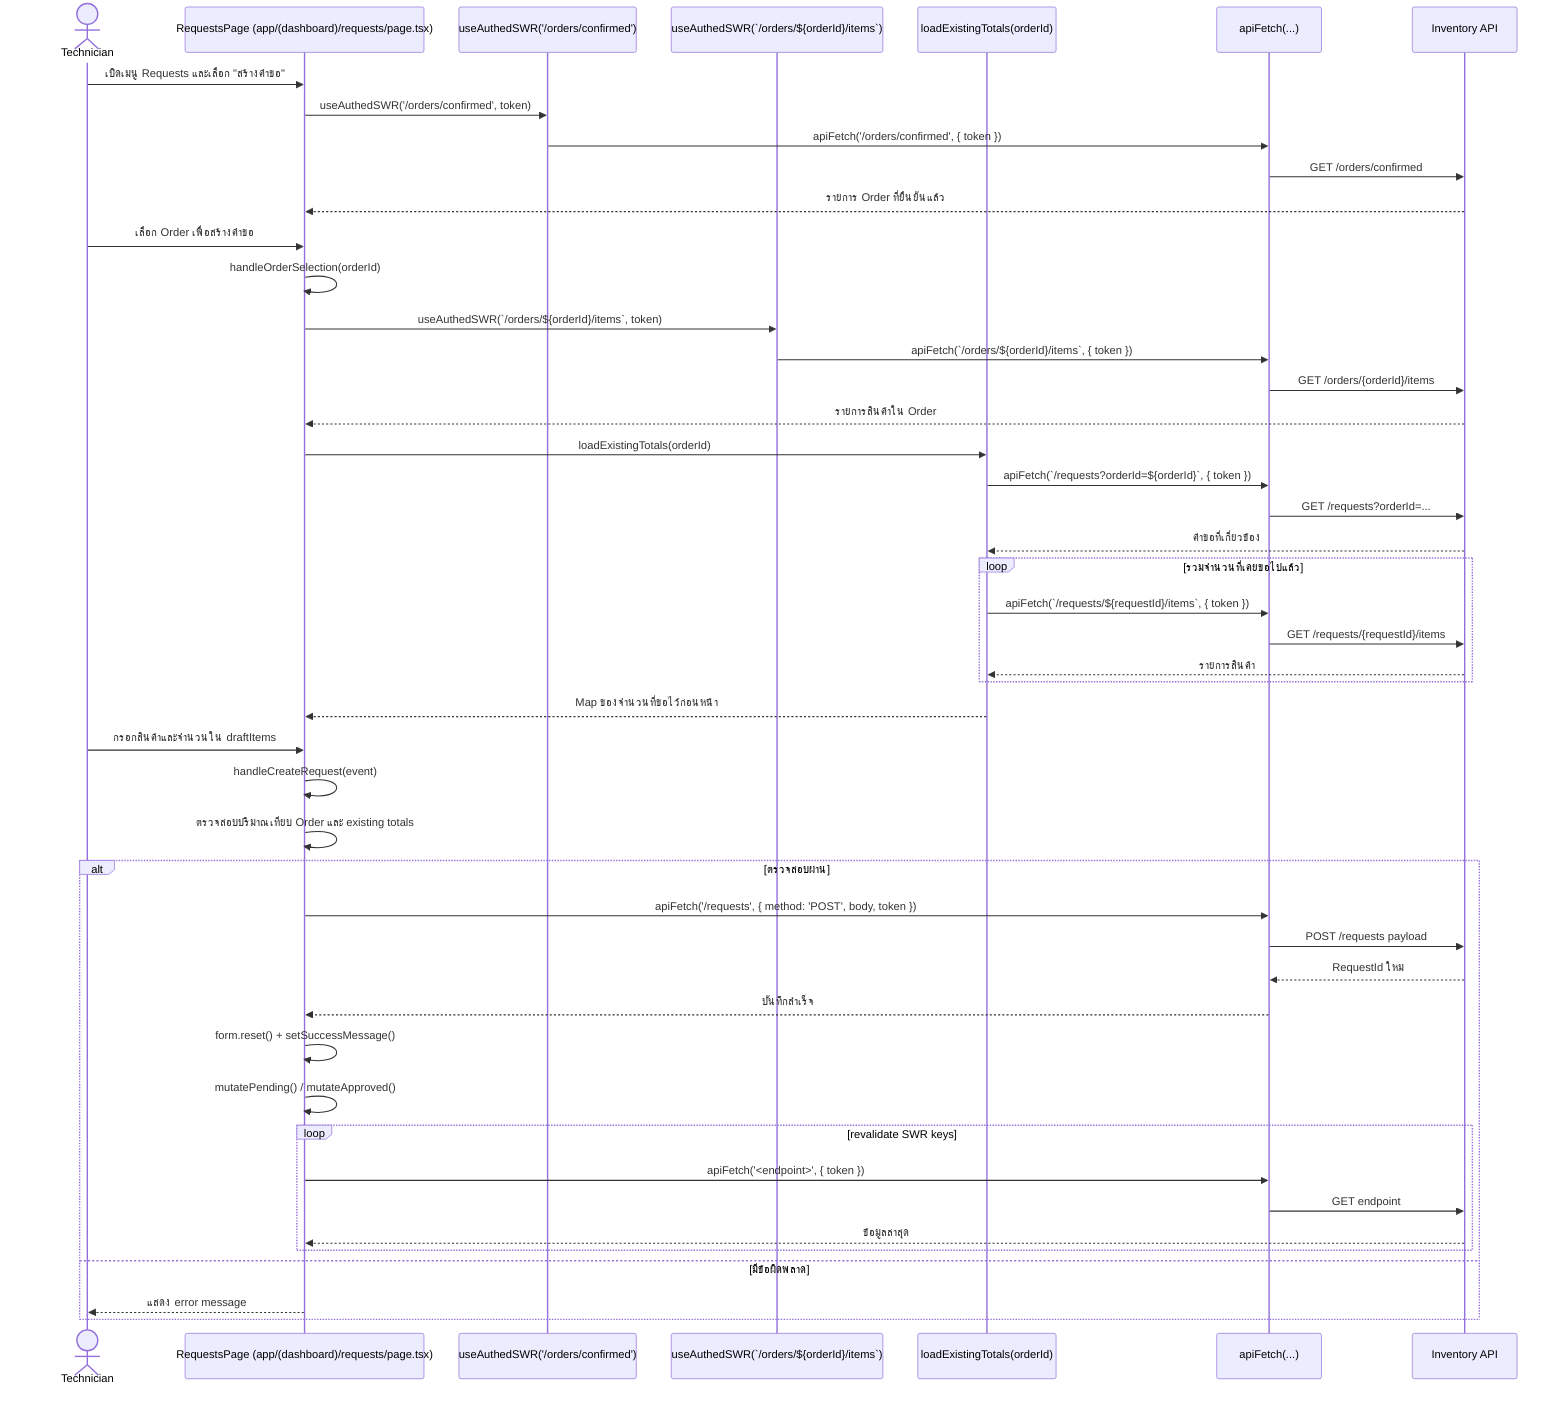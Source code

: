 sequenceDiagram
    actor Technician
    participant RequestsPage as RequestsPage (app/(dashboard)/requests/page.tsx)
    participant OrderHook as useAuthedSWR('/orders/confirmed')
    participant OrderItemsHook as useAuthedSWR(`/orders/${orderId}/items`)
    participant Totals as loadExistingTotals(orderId)
    participant ApiFetch as apiFetch(...)
    participant Backend as Inventory API

    Technician->>RequestsPage: เปิดเมนู Requests และเลือก "สร้างคำขอ"
    RequestsPage->>OrderHook: useAuthedSWR('/orders/confirmed', token)
    OrderHook->>ApiFetch: apiFetch('/orders/confirmed', { token })
    ApiFetch->>Backend: GET /orders/confirmed
    Backend-->>RequestsPage: รายการ Order ที่ยืนยันแล้ว

    Technician->>RequestsPage: เลือก Order เพื่อสร้างคำขอ
    RequestsPage->>RequestsPage: handleOrderSelection(orderId)
    RequestsPage->>OrderItemsHook: useAuthedSWR(`/orders/${orderId}/items`, token)
    OrderItemsHook->>ApiFetch: apiFetch(`/orders/${orderId}/items`, { token })
    ApiFetch->>Backend: GET /orders/{orderId}/items
    Backend-->>RequestsPage: รายการสินค้าใน Order
    RequestsPage->>Totals: loadExistingTotals(orderId)
    Totals->>ApiFetch: apiFetch(`/requests?orderId=${orderId}`, { token })
    ApiFetch->>Backend: GET /requests?orderId=...
    Backend-->>Totals: คำขอที่เกี่ยวข้อง
    loop รวมจำนวนที่เคยขอไปแล้ว
        Totals->>ApiFetch: apiFetch(`/requests/${requestId}/items`, { token })
        ApiFetch->>Backend: GET /requests/{requestId}/items
        Backend-->>Totals: รายการสินค้า
    end
    Totals-->>RequestsPage: Map ของจำนวนที่ขอไว้ก่อนหน้า

    Technician->>RequestsPage: กรอกสินค้าและจำนวนใน draftItems
    RequestsPage->>RequestsPage: handleCreateRequest(event)
    RequestsPage->>RequestsPage: ตรวจสอบปริมาณเทียบ Order และ existing totals
    alt ตรวจสอบผ่าน
        RequestsPage->>ApiFetch: apiFetch('/requests', { method: 'POST', body, token })
        ApiFetch->>Backend: POST /requests payload
        Backend-->>ApiFetch: RequestId ใหม่
        ApiFetch-->>RequestsPage: บันทึกสำเร็จ
        RequestsPage->>RequestsPage: form.reset() + setSuccessMessage()
        RequestsPage->>RequestsPage: mutatePending() / mutateApproved()
        loop revalidate SWR keys
            RequestsPage->>ApiFetch: apiFetch('<endpoint>', { token })
            ApiFetch->>Backend: GET endpoint
            Backend-->>RequestsPage: ข้อมูลล่าสุด
        end
    else มีข้อผิดพลาด
        RequestsPage-->>Technician: แสดง error message
    end